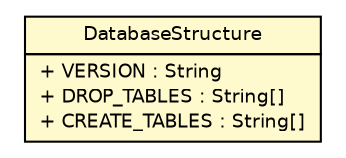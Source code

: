 #!/usr/local/bin/dot
#
# Class diagram 
# Generated by UMLGraph version 5.1 (http://www.umlgraph.org/)
#

digraph G {
	edge [fontname="Helvetica",fontsize=10,labelfontname="Helvetica",labelfontsize=10];
	node [fontname="Helvetica",fontsize=10,shape=plaintext];
	nodesep=0.25;
	ranksep=0.5;
	// com.connectlife.coreserver.config.DatabaseStructure
	c2080 [label=<<table title="com.connectlife.coreserver.config.DatabaseStructure" border="0" cellborder="1" cellspacing="0" cellpadding="2" port="p" bgcolor="lemonChiffon" href="./DatabaseStructure.html">
		<tr><td><table border="0" cellspacing="0" cellpadding="1">
<tr><td align="center" balign="center"> DatabaseStructure </td></tr>
		</table></td></tr>
		<tr><td><table border="0" cellspacing="0" cellpadding="1">
<tr><td align="left" balign="left"> + VERSION : String </td></tr>
<tr><td align="left" balign="left"> + DROP_TABLES : String[] </td></tr>
<tr><td align="left" balign="left"> + CREATE_TABLES : String[] </td></tr>
		</table></td></tr>
		</table>>, fontname="Helvetica", fontcolor="black", fontsize=9.0];
}

